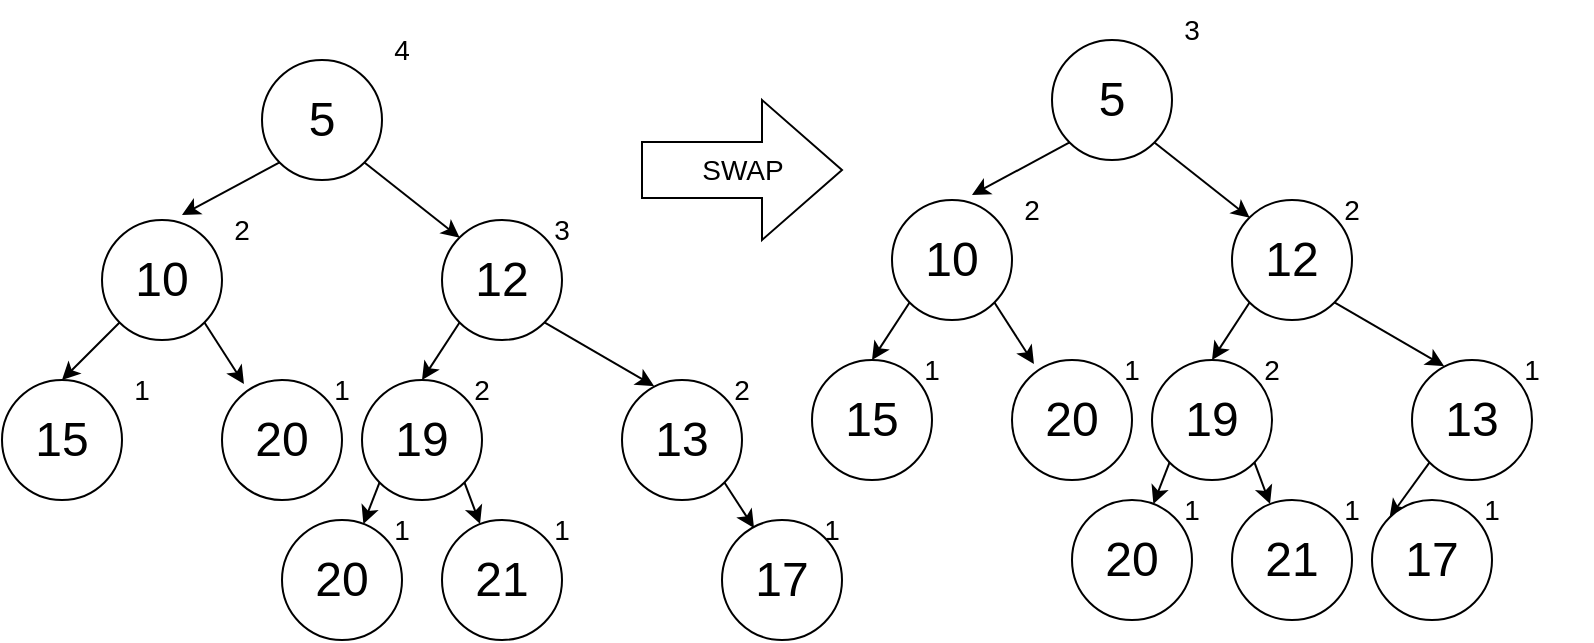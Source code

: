 <mxfile version="16.1.2" type="device"><diagram id="oeTP1227Fok0xVzUUvgo" name="Page-1"><mxGraphModel dx="1102" dy="865" grid="1" gridSize="10" guides="1" tooltips="1" connect="1" arrows="1" fold="1" page="1" pageScale="1" pageWidth="850" pageHeight="1100" math="0" shadow="0"><root><mxCell id="0"/><mxCell id="1" parent="0"/><mxCell id="4z57YgowG81zO-twMssr-83" value="SWAP" style="html=1;shadow=0;dashed=0;align=center;verticalAlign=middle;shape=mxgraph.arrows2.arrow;dy=0.6;dx=40;notch=0;fontSize=14;strokeColor=#000000;fillColor=none;" parent="1" vertex="1"><mxGeometry x="325" y="130" width="100" height="70" as="geometry"/></mxCell><mxCell id="4z57YgowG81zO-twMssr-87" style="edgeStyle=none;rounded=0;orthogonalLoop=1;jettySize=auto;html=1;exitX=0;exitY=1;exitDx=0;exitDy=0;entryX=0.5;entryY=0;entryDx=0;entryDy=0;fontSize=14;" parent="1" source="4z57YgowG81zO-twMssr-89" target="4z57YgowG81zO-twMssr-91" edge="1"><mxGeometry relative="1" as="geometry"/></mxCell><mxCell id="4z57YgowG81zO-twMssr-88" style="edgeStyle=none;rounded=0;orthogonalLoop=1;jettySize=auto;html=1;exitX=1;exitY=1;exitDx=0;exitDy=0;entryX=0.183;entryY=0.033;entryDx=0;entryDy=0;entryPerimeter=0;fontSize=14;" parent="1" source="4z57YgowG81zO-twMssr-89" target="4z57YgowG81zO-twMssr-93" edge="1"><mxGeometry relative="1" as="geometry"/></mxCell><mxCell id="4z57YgowG81zO-twMssr-89" value="&lt;font style=&quot;font-size: 24px&quot;&gt;10&lt;/font&gt;" style="ellipse;whiteSpace=wrap;html=1;aspect=fixed;" parent="1" vertex="1"><mxGeometry x="55" y="190" width="60" height="60" as="geometry"/></mxCell><mxCell id="4z57YgowG81zO-twMssr-90" value="2" style="text;html=1;strokeColor=none;fillColor=none;align=center;verticalAlign=middle;whiteSpace=wrap;rounded=0;fontSize=14;" parent="1" vertex="1"><mxGeometry x="95" y="180" width="60" height="30" as="geometry"/></mxCell><mxCell id="4z57YgowG81zO-twMssr-91" value="&lt;font style=&quot;font-size: 24px&quot;&gt;15&lt;/font&gt;" style="ellipse;whiteSpace=wrap;html=1;aspect=fixed;" parent="1" vertex="1"><mxGeometry x="5" y="270" width="60" height="60" as="geometry"/></mxCell><mxCell id="4z57YgowG81zO-twMssr-92" value="1" style="text;html=1;strokeColor=none;fillColor=none;align=center;verticalAlign=middle;whiteSpace=wrap;rounded=0;fontSize=14;" parent="1" vertex="1"><mxGeometry x="45" y="260" width="60" height="30" as="geometry"/></mxCell><mxCell id="4z57YgowG81zO-twMssr-93" value="&lt;font style=&quot;font-size: 24px&quot;&gt;20&lt;/font&gt;" style="ellipse;whiteSpace=wrap;html=1;aspect=fixed;" parent="1" vertex="1"><mxGeometry x="115" y="270" width="60" height="60" as="geometry"/></mxCell><mxCell id="4z57YgowG81zO-twMssr-94" value="1" style="text;html=1;strokeColor=none;fillColor=none;align=center;verticalAlign=middle;whiteSpace=wrap;rounded=0;fontSize=14;" parent="1" vertex="1"><mxGeometry x="145" y="260" width="60" height="30" as="geometry"/></mxCell><mxCell id="4z57YgowG81zO-twMssr-95" style="edgeStyle=none;rounded=0;orthogonalLoop=1;jettySize=auto;html=1;exitX=0;exitY=1;exitDx=0;exitDy=0;entryX=0;entryY=0.25;entryDx=0;entryDy=0;fontSize=14;" parent="1" source="4z57YgowG81zO-twMssr-97" target="4z57YgowG81zO-twMssr-90" edge="1"><mxGeometry relative="1" as="geometry"/></mxCell><mxCell id="4z57YgowG81zO-twMssr-96" style="edgeStyle=none;rounded=0;orthogonalLoop=1;jettySize=auto;html=1;exitX=1;exitY=1;exitDx=0;exitDy=0;entryX=0;entryY=0;entryDx=0;entryDy=0;fontSize=14;" parent="1" source="4z57YgowG81zO-twMssr-97" target="4z57YgowG81zO-twMssr-101" edge="1"><mxGeometry relative="1" as="geometry"/></mxCell><mxCell id="4z57YgowG81zO-twMssr-97" value="&lt;font style=&quot;font-size: 24px&quot;&gt;5&lt;/font&gt;" style="ellipse;whiteSpace=wrap;html=1;aspect=fixed;" parent="1" vertex="1"><mxGeometry x="135" y="110" width="60" height="60" as="geometry"/></mxCell><mxCell id="4z57YgowG81zO-twMssr-98" value="4" style="text;html=1;strokeColor=none;fillColor=none;align=center;verticalAlign=middle;whiteSpace=wrap;rounded=0;fontSize=14;" parent="1" vertex="1"><mxGeometry x="175" y="90" width="60" height="30" as="geometry"/></mxCell><mxCell id="4z57YgowG81zO-twMssr-113" style="edgeStyle=none;rounded=0;orthogonalLoop=1;jettySize=auto;html=1;exitX=0;exitY=1;exitDx=0;exitDy=0;fontSize=14;" parent="1" source="4z57YgowG81zO-twMssr-101" edge="1"><mxGeometry relative="1" as="geometry"><mxPoint x="215" y="270" as="targetPoint"/></mxGeometry></mxCell><mxCell id="4z57YgowG81zO-twMssr-114" style="edgeStyle=none;rounded=0;orthogonalLoop=1;jettySize=auto;html=1;exitX=1;exitY=1;exitDx=0;exitDy=0;entryX=0.267;entryY=0.05;entryDx=0;entryDy=0;entryPerimeter=0;fontSize=14;" parent="1" source="4z57YgowG81zO-twMssr-101" target="4z57YgowG81zO-twMssr-103" edge="1"><mxGeometry relative="1" as="geometry"><mxPoint x="295.003" y="241.213" as="sourcePoint"/></mxGeometry></mxCell><mxCell id="4z57YgowG81zO-twMssr-101" value="&lt;font style=&quot;font-size: 24px&quot;&gt;12&lt;/font&gt;" style="ellipse;whiteSpace=wrap;html=1;aspect=fixed;" parent="1" vertex="1"><mxGeometry x="225" y="190" width="60" height="60" as="geometry"/></mxCell><mxCell id="4z57YgowG81zO-twMssr-102" value="3" style="text;html=1;strokeColor=none;fillColor=none;align=center;verticalAlign=middle;whiteSpace=wrap;rounded=0;fontSize=14;" parent="1" vertex="1"><mxGeometry x="255" y="180" width="60" height="30" as="geometry"/></mxCell><mxCell id="e8_qOAzbopFcGbYNNWi4-3" style="edgeStyle=none;rounded=0;orthogonalLoop=1;jettySize=auto;html=1;exitX=1;exitY=1;exitDx=0;exitDy=0;entryX=0.267;entryY=0.067;entryDx=0;entryDy=0;entryPerimeter=0;fontSize=14;" edge="1" parent="1" source="4z57YgowG81zO-twMssr-103" target="e8_qOAzbopFcGbYNNWi4-2"><mxGeometry relative="1" as="geometry"/></mxCell><mxCell id="4z57YgowG81zO-twMssr-103" value="&lt;font style=&quot;font-size: 24px&quot;&gt;13&lt;/font&gt;" style="ellipse;whiteSpace=wrap;html=1;aspect=fixed;" parent="1" vertex="1"><mxGeometry x="315" y="270" width="60" height="60" as="geometry"/></mxCell><mxCell id="4z57YgowG81zO-twMssr-104" value="2" style="text;html=1;strokeColor=none;fillColor=none;align=center;verticalAlign=middle;whiteSpace=wrap;rounded=0;fontSize=14;" parent="1" vertex="1"><mxGeometry x="345" y="260" width="60" height="30" as="geometry"/></mxCell><mxCell id="4z57YgowG81zO-twMssr-105" style="edgeStyle=none;rounded=0;orthogonalLoop=1;jettySize=auto;html=1;exitX=0;exitY=1;exitDx=0;exitDy=0;fontSize=14;" parent="1" source="4z57YgowG81zO-twMssr-107" target="4z57YgowG81zO-twMssr-109" edge="1"><mxGeometry relative="1" as="geometry"/></mxCell><mxCell id="4z57YgowG81zO-twMssr-106" style="edgeStyle=none;rounded=0;orthogonalLoop=1;jettySize=auto;html=1;exitX=1;exitY=1;exitDx=0;exitDy=0;entryX=0.317;entryY=0.033;entryDx=0;entryDy=0;entryPerimeter=0;fontSize=14;" parent="1" source="4z57YgowG81zO-twMssr-107" target="4z57YgowG81zO-twMssr-111" edge="1"><mxGeometry relative="1" as="geometry"/></mxCell><mxCell id="4z57YgowG81zO-twMssr-107" value="&lt;font style=&quot;font-size: 24px&quot;&gt;19&lt;/font&gt;" style="ellipse;whiteSpace=wrap;html=1;aspect=fixed;" parent="1" vertex="1"><mxGeometry x="185" y="270" width="60" height="60" as="geometry"/></mxCell><mxCell id="4z57YgowG81zO-twMssr-108" value="2" style="text;html=1;strokeColor=none;fillColor=none;align=center;verticalAlign=middle;whiteSpace=wrap;rounded=0;fontSize=14;" parent="1" vertex="1"><mxGeometry x="215" y="260" width="60" height="30" as="geometry"/></mxCell><mxCell id="4z57YgowG81zO-twMssr-109" value="&lt;font style=&quot;font-size: 24px&quot;&gt;20&lt;/font&gt;" style="ellipse;whiteSpace=wrap;html=1;aspect=fixed;" parent="1" vertex="1"><mxGeometry x="145" y="340" width="60" height="60" as="geometry"/></mxCell><mxCell id="4z57YgowG81zO-twMssr-110" value="1" style="text;html=1;strokeColor=none;fillColor=none;align=center;verticalAlign=middle;whiteSpace=wrap;rounded=0;fontSize=14;" parent="1" vertex="1"><mxGeometry x="175" y="330" width="60" height="30" as="geometry"/></mxCell><mxCell id="4z57YgowG81zO-twMssr-111" value="&lt;font style=&quot;font-size: 24px&quot;&gt;21&lt;/font&gt;" style="ellipse;whiteSpace=wrap;html=1;aspect=fixed;" parent="1" vertex="1"><mxGeometry x="225" y="340" width="60" height="60" as="geometry"/></mxCell><mxCell id="4z57YgowG81zO-twMssr-112" value="1" style="text;html=1;strokeColor=none;fillColor=none;align=center;verticalAlign=middle;whiteSpace=wrap;rounded=0;fontSize=14;" parent="1" vertex="1"><mxGeometry x="255" y="330" width="60" height="30" as="geometry"/></mxCell><mxCell id="e8_qOAzbopFcGbYNNWi4-2" value="&lt;font style=&quot;font-size: 24px&quot;&gt;17&lt;/font&gt;" style="ellipse;whiteSpace=wrap;html=1;aspect=fixed;" vertex="1" parent="1"><mxGeometry x="365" y="340" width="60" height="60" as="geometry"/></mxCell><mxCell id="e8_qOAzbopFcGbYNNWi4-4" value="1" style="text;html=1;strokeColor=none;fillColor=none;align=center;verticalAlign=middle;whiteSpace=wrap;rounded=0;fontSize=14;" vertex="1" parent="1"><mxGeometry x="390" y="330" width="60" height="30" as="geometry"/></mxCell><mxCell id="e8_qOAzbopFcGbYNNWi4-5" style="edgeStyle=none;rounded=0;orthogonalLoop=1;jettySize=auto;html=1;exitX=0;exitY=1;exitDx=0;exitDy=0;entryX=0.5;entryY=0;entryDx=0;entryDy=0;fontSize=14;" edge="1" parent="1" source="e8_qOAzbopFcGbYNNWi4-7" target="e8_qOAzbopFcGbYNNWi4-9"><mxGeometry relative="1" as="geometry"/></mxCell><mxCell id="e8_qOAzbopFcGbYNNWi4-6" style="edgeStyle=none;rounded=0;orthogonalLoop=1;jettySize=auto;html=1;exitX=1;exitY=1;exitDx=0;exitDy=0;entryX=0.183;entryY=0.033;entryDx=0;entryDy=0;entryPerimeter=0;fontSize=14;" edge="1" parent="1" source="e8_qOAzbopFcGbYNNWi4-7" target="e8_qOAzbopFcGbYNNWi4-11"><mxGeometry relative="1" as="geometry"/></mxCell><mxCell id="e8_qOAzbopFcGbYNNWi4-7" value="&lt;font style=&quot;font-size: 24px&quot;&gt;10&lt;/font&gt;" style="ellipse;whiteSpace=wrap;html=1;aspect=fixed;" vertex="1" parent="1"><mxGeometry x="450" y="180" width="60" height="60" as="geometry"/></mxCell><mxCell id="e8_qOAzbopFcGbYNNWi4-8" value="2" style="text;html=1;strokeColor=none;fillColor=none;align=center;verticalAlign=middle;whiteSpace=wrap;rounded=0;fontSize=14;" vertex="1" parent="1"><mxGeometry x="490" y="170" width="60" height="30" as="geometry"/></mxCell><mxCell id="e8_qOAzbopFcGbYNNWi4-9" value="&lt;font style=&quot;font-size: 24px&quot;&gt;15&lt;/font&gt;" style="ellipse;whiteSpace=wrap;html=1;aspect=fixed;" vertex="1" parent="1"><mxGeometry x="410" y="260" width="60" height="60" as="geometry"/></mxCell><mxCell id="e8_qOAzbopFcGbYNNWi4-10" value="1" style="text;html=1;strokeColor=none;fillColor=none;align=center;verticalAlign=middle;whiteSpace=wrap;rounded=0;fontSize=14;" vertex="1" parent="1"><mxGeometry x="440" y="250" width="60" height="30" as="geometry"/></mxCell><mxCell id="e8_qOAzbopFcGbYNNWi4-11" value="&lt;font style=&quot;font-size: 24px&quot;&gt;20&lt;/font&gt;" style="ellipse;whiteSpace=wrap;html=1;aspect=fixed;" vertex="1" parent="1"><mxGeometry x="510" y="260" width="60" height="60" as="geometry"/></mxCell><mxCell id="e8_qOAzbopFcGbYNNWi4-12" value="1" style="text;html=1;strokeColor=none;fillColor=none;align=center;verticalAlign=middle;whiteSpace=wrap;rounded=0;fontSize=14;" vertex="1" parent="1"><mxGeometry x="540" y="250" width="60" height="30" as="geometry"/></mxCell><mxCell id="e8_qOAzbopFcGbYNNWi4-13" style="edgeStyle=none;rounded=0;orthogonalLoop=1;jettySize=auto;html=1;exitX=0;exitY=1;exitDx=0;exitDy=0;entryX=0;entryY=0.25;entryDx=0;entryDy=0;fontSize=14;" edge="1" parent="1" source="e8_qOAzbopFcGbYNNWi4-15" target="e8_qOAzbopFcGbYNNWi4-8"><mxGeometry relative="1" as="geometry"/></mxCell><mxCell id="e8_qOAzbopFcGbYNNWi4-14" style="edgeStyle=none;rounded=0;orthogonalLoop=1;jettySize=auto;html=1;exitX=1;exitY=1;exitDx=0;exitDy=0;entryX=0;entryY=0;entryDx=0;entryDy=0;fontSize=14;" edge="1" parent="1" source="e8_qOAzbopFcGbYNNWi4-15" target="e8_qOAzbopFcGbYNNWi4-19"><mxGeometry relative="1" as="geometry"/></mxCell><mxCell id="e8_qOAzbopFcGbYNNWi4-15" value="&lt;font style=&quot;font-size: 24px&quot;&gt;5&lt;/font&gt;" style="ellipse;whiteSpace=wrap;html=1;aspect=fixed;" vertex="1" parent="1"><mxGeometry x="530" y="100" width="60" height="60" as="geometry"/></mxCell><mxCell id="e8_qOAzbopFcGbYNNWi4-16" value="3" style="text;html=1;strokeColor=none;fillColor=none;align=center;verticalAlign=middle;whiteSpace=wrap;rounded=0;fontSize=14;" vertex="1" parent="1"><mxGeometry x="570" y="80" width="60" height="30" as="geometry"/></mxCell><mxCell id="e8_qOAzbopFcGbYNNWi4-17" style="edgeStyle=none;rounded=0;orthogonalLoop=1;jettySize=auto;html=1;exitX=0;exitY=1;exitDx=0;exitDy=0;fontSize=14;" edge="1" parent="1" source="e8_qOAzbopFcGbYNNWi4-19"><mxGeometry relative="1" as="geometry"><mxPoint x="610" y="260" as="targetPoint"/></mxGeometry></mxCell><mxCell id="e8_qOAzbopFcGbYNNWi4-18" style="edgeStyle=none;rounded=0;orthogonalLoop=1;jettySize=auto;html=1;exitX=1;exitY=1;exitDx=0;exitDy=0;entryX=0.267;entryY=0.05;entryDx=0;entryDy=0;entryPerimeter=0;fontSize=14;" edge="1" parent="1" source="e8_qOAzbopFcGbYNNWi4-19" target="e8_qOAzbopFcGbYNNWi4-22"><mxGeometry relative="1" as="geometry"><mxPoint x="690.003" y="231.213" as="sourcePoint"/></mxGeometry></mxCell><mxCell id="e8_qOAzbopFcGbYNNWi4-19" value="&lt;font style=&quot;font-size: 24px&quot;&gt;12&lt;/font&gt;" style="ellipse;whiteSpace=wrap;html=1;aspect=fixed;" vertex="1" parent="1"><mxGeometry x="620" y="180" width="60" height="60" as="geometry"/></mxCell><mxCell id="e8_qOAzbopFcGbYNNWi4-20" value="2" style="text;html=1;strokeColor=none;fillColor=none;align=center;verticalAlign=middle;whiteSpace=wrap;rounded=0;fontSize=14;" vertex="1" parent="1"><mxGeometry x="650" y="170" width="60" height="30" as="geometry"/></mxCell><mxCell id="e8_qOAzbopFcGbYNNWi4-34" style="edgeStyle=none;rounded=0;orthogonalLoop=1;jettySize=auto;html=1;exitX=0;exitY=1;exitDx=0;exitDy=0;entryX=0;entryY=0;entryDx=0;entryDy=0;fontSize=14;" edge="1" parent="1" source="e8_qOAzbopFcGbYNNWi4-22" target="e8_qOAzbopFcGbYNNWi4-32"><mxGeometry relative="1" as="geometry"/></mxCell><mxCell id="e8_qOAzbopFcGbYNNWi4-22" value="&lt;font style=&quot;font-size: 24px&quot;&gt;13&lt;/font&gt;" style="ellipse;whiteSpace=wrap;html=1;aspect=fixed;" vertex="1" parent="1"><mxGeometry x="710" y="260" width="60" height="60" as="geometry"/></mxCell><mxCell id="e8_qOAzbopFcGbYNNWi4-23" value="1" style="text;html=1;strokeColor=none;fillColor=none;align=center;verticalAlign=middle;whiteSpace=wrap;rounded=0;fontSize=14;" vertex="1" parent="1"><mxGeometry x="740" y="250" width="60" height="30" as="geometry"/></mxCell><mxCell id="e8_qOAzbopFcGbYNNWi4-24" style="edgeStyle=none;rounded=0;orthogonalLoop=1;jettySize=auto;html=1;exitX=0;exitY=1;exitDx=0;exitDy=0;fontSize=14;" edge="1" parent="1" source="e8_qOAzbopFcGbYNNWi4-26" target="e8_qOAzbopFcGbYNNWi4-28"><mxGeometry relative="1" as="geometry"/></mxCell><mxCell id="e8_qOAzbopFcGbYNNWi4-25" style="edgeStyle=none;rounded=0;orthogonalLoop=1;jettySize=auto;html=1;exitX=1;exitY=1;exitDx=0;exitDy=0;entryX=0.317;entryY=0.033;entryDx=0;entryDy=0;entryPerimeter=0;fontSize=14;" edge="1" parent="1" source="e8_qOAzbopFcGbYNNWi4-26" target="e8_qOAzbopFcGbYNNWi4-30"><mxGeometry relative="1" as="geometry"/></mxCell><mxCell id="e8_qOAzbopFcGbYNNWi4-26" value="&lt;font style=&quot;font-size: 24px&quot;&gt;19&lt;/font&gt;" style="ellipse;whiteSpace=wrap;html=1;aspect=fixed;" vertex="1" parent="1"><mxGeometry x="580" y="260" width="60" height="60" as="geometry"/></mxCell><mxCell id="e8_qOAzbopFcGbYNNWi4-27" value="2" style="text;html=1;strokeColor=none;fillColor=none;align=center;verticalAlign=middle;whiteSpace=wrap;rounded=0;fontSize=14;" vertex="1" parent="1"><mxGeometry x="610" y="250" width="60" height="30" as="geometry"/></mxCell><mxCell id="e8_qOAzbopFcGbYNNWi4-28" value="&lt;font style=&quot;font-size: 24px&quot;&gt;20&lt;/font&gt;" style="ellipse;whiteSpace=wrap;html=1;aspect=fixed;" vertex="1" parent="1"><mxGeometry x="540" y="330" width="60" height="60" as="geometry"/></mxCell><mxCell id="e8_qOAzbopFcGbYNNWi4-29" value="1" style="text;html=1;strokeColor=none;fillColor=none;align=center;verticalAlign=middle;whiteSpace=wrap;rounded=0;fontSize=14;" vertex="1" parent="1"><mxGeometry x="570" y="320" width="60" height="30" as="geometry"/></mxCell><mxCell id="e8_qOAzbopFcGbYNNWi4-30" value="&lt;font style=&quot;font-size: 24px&quot;&gt;21&lt;/font&gt;" style="ellipse;whiteSpace=wrap;html=1;aspect=fixed;" vertex="1" parent="1"><mxGeometry x="620" y="330" width="60" height="60" as="geometry"/></mxCell><mxCell id="e8_qOAzbopFcGbYNNWi4-31" value="1" style="text;html=1;strokeColor=none;fillColor=none;align=center;verticalAlign=middle;whiteSpace=wrap;rounded=0;fontSize=14;" vertex="1" parent="1"><mxGeometry x="650" y="320" width="60" height="30" as="geometry"/></mxCell><mxCell id="e8_qOAzbopFcGbYNNWi4-32" value="&lt;font style=&quot;font-size: 24px&quot;&gt;17&lt;/font&gt;" style="ellipse;whiteSpace=wrap;html=1;aspect=fixed;" vertex="1" parent="1"><mxGeometry x="690" y="330" width="60" height="60" as="geometry"/></mxCell><mxCell id="e8_qOAzbopFcGbYNNWi4-33" value="1" style="text;html=1;strokeColor=none;fillColor=none;align=center;verticalAlign=middle;whiteSpace=wrap;rounded=0;fontSize=14;" vertex="1" parent="1"><mxGeometry x="720" y="320" width="60" height="30" as="geometry"/></mxCell></root></mxGraphModel></diagram></mxfile>